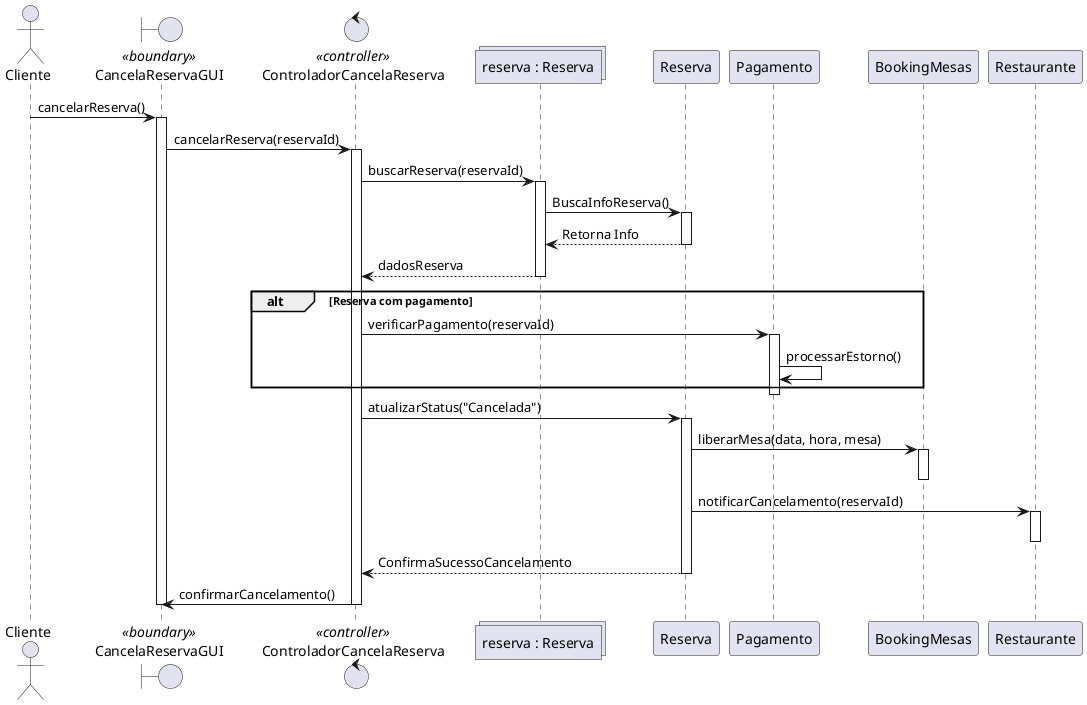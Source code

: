 @startuml
actor Cliente

boundary CancelaReservaGUI <<boundary>>
control ControladorCancelaReserva <<controller>>
collections "reserva : Reserva" as reservas
participant Reserva
participant Pagamento
participant BookingMesas
participant Restaurante

Cliente -> CancelaReservaGUI : cancelarReserva()
activate CancelaReservaGUI
CancelaReservaGUI -> ControladorCancelaReserva : cancelarReserva(reservaId)
activate ControladorCancelaReserva

ControladorCancelaReserva -> reservas : buscarReserva(reservaId)
activate reservas
reservas -> Reserva : BuscaInfoReserva()
activate Reserva
Reserva --> reservas : Retorna Info
deactivate Reserva
reservas --> ControladorCancelaReserva : dadosReserva
deactivate reservas

alt Reserva com pagamento
    ControladorCancelaReserva -> Pagamento : verificarPagamento(reservaId)
    activate Pagamento
    Pagamento -> Pagamento : processarEstorno()
end
deactivate Pagamento

ControladorCancelaReserva -> Reserva : atualizarStatus("Cancelada")
activate Reserva
Reserva -> BookingMesas : liberarMesa(data, hora, mesa)
activate BookingMesas
deactivate BookingMesas
Reserva -> Restaurante : notificarCancelamento(reservaId)
activate Restaurante
deactivate Restaurante
Reserva --> ControladorCancelaReserva : ConfirmaSucessoCancelamento
deactivate Reserva

ControladorCancelaReserva -> CancelaReservaGUI : confirmarCancelamento()
deactivate ControladorCancelaReserva
deactivate CancelaReservaGUI

@enduml
